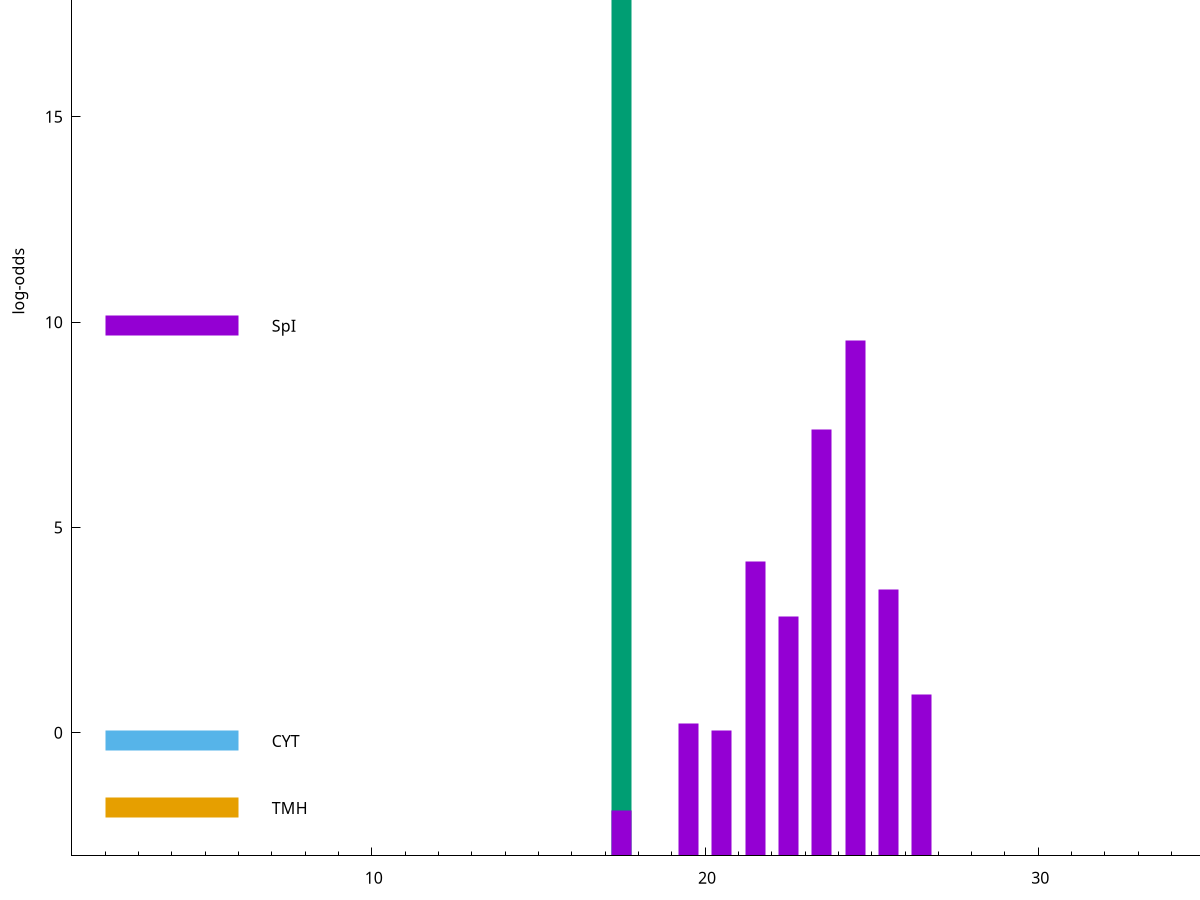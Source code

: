 set title "LipoP predictions for SRR3987126.gff"
set size 2., 1.4
set xrange [1:70] 
set mxtics 10
set yrange [-3:25]
set y2range [0:28]
set ylabel "log-odds"
set term postscript eps color solid "Helvetica" 30
set output "SRR3987126.gff79.eps"
set arrow from 2,20.464 to 6,20.464 nohead lt 2 lw 20
set label "SpII" at 7,20.464
set arrow from 2,9.90961 to 6,9.90961 nohead lt 1 lw 20
set label "SpI" at 7,9.90961
set arrow from 2,-0.200913 to 6,-0.200913 nohead lt 3 lw 20
set label "CYT" at 7,-0.200913
set arrow from 2,-1.83015 to 6,-1.83015 nohead lt 4 lw 20
set label "TMH" at 7,-1.83015
set arrow from 2,20.464 to 6,20.464 nohead lt 2 lw 20
set label "SpII" at 7,20.464
# NOTE: The scores below are the log-odds scores with the threshold
# NOTE: subtracted (a hack to make gnuplot make the histogram all
# NOTE: look nice).
plot "-" axes x1y2 title "" with impulses lt 2 lw 20, "-" axes x1y2 title "" with impulses lt 1 lw 20
17.500000 23.464000
e
24.500000 12.555030
23.500000 10.397310
21.500000 7.177400
25.500000 6.484000
22.500000 5.838510
26.500000 3.943607
19.500000 3.217782
20.500000 3.055298
17.500000 1.100150
e
exit

